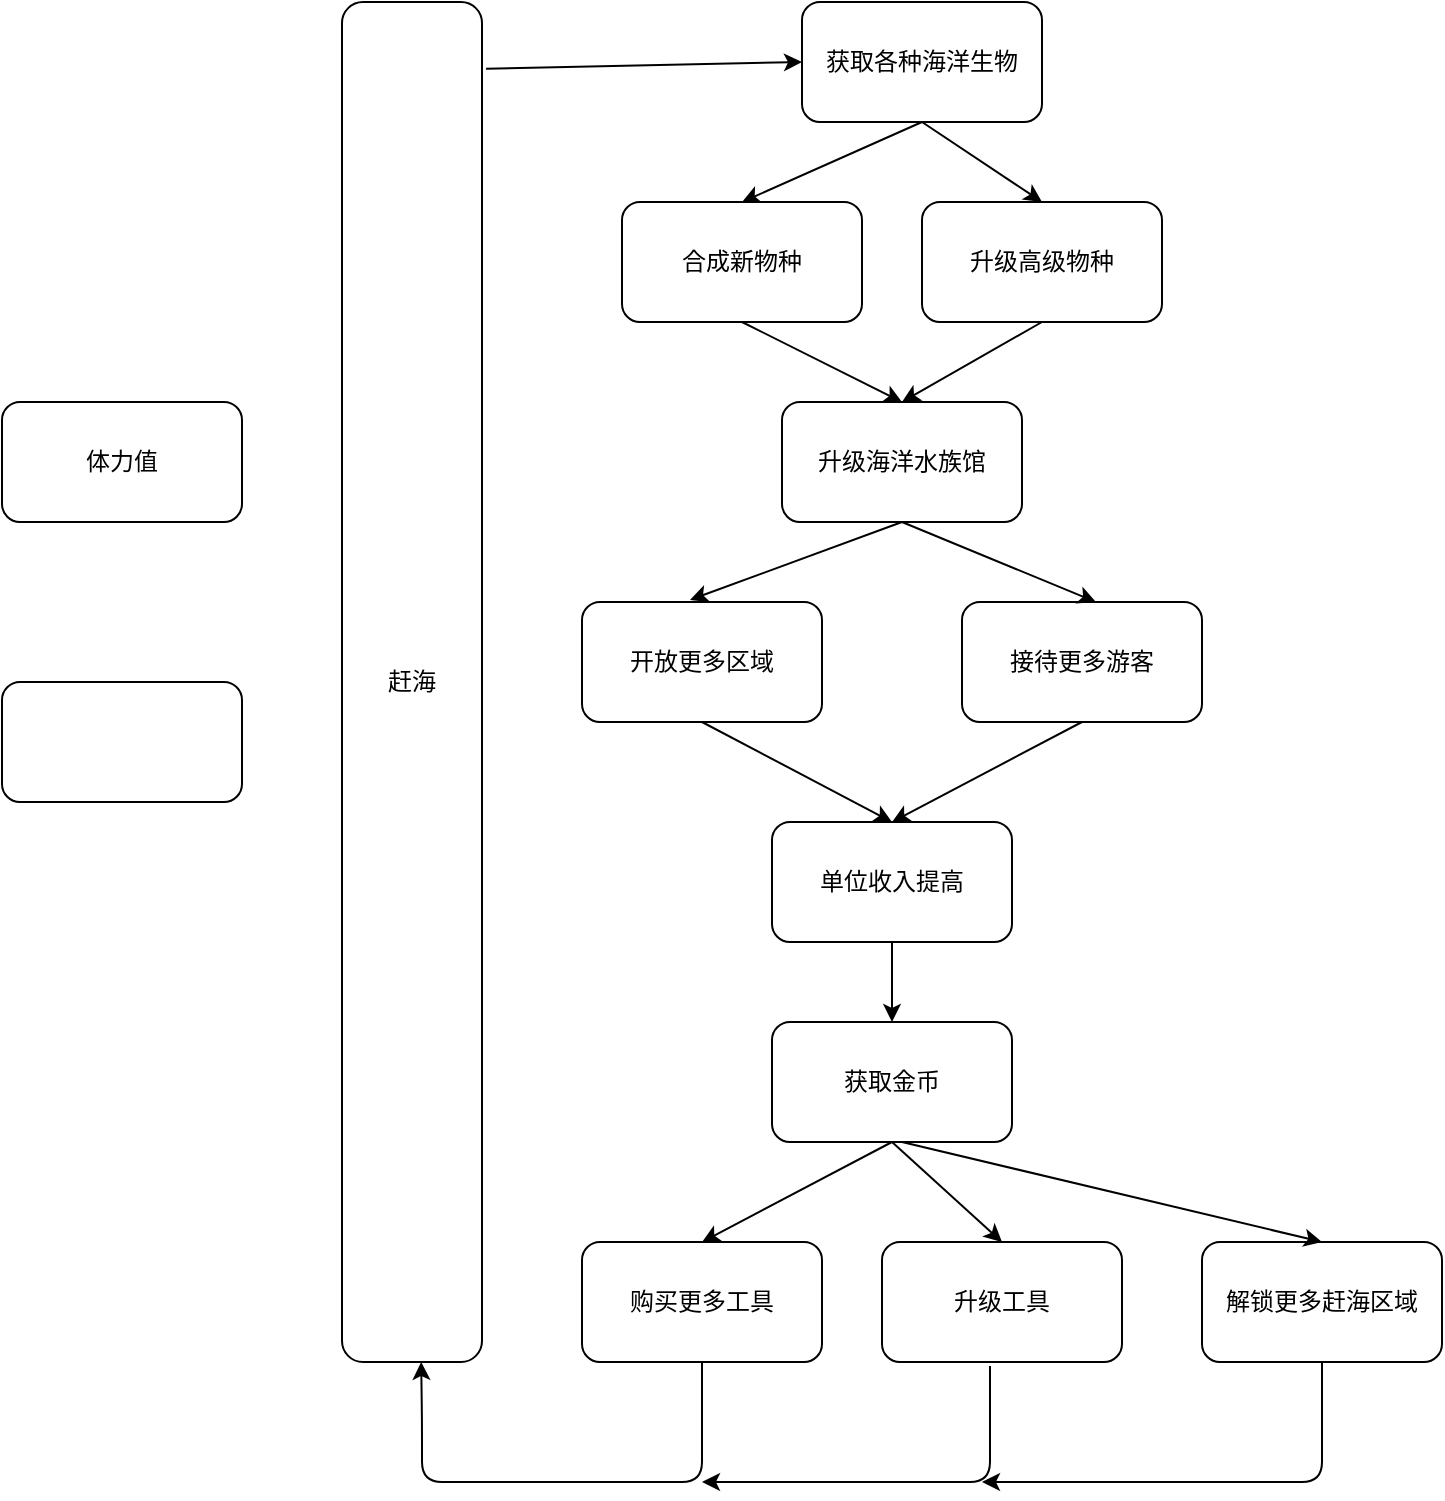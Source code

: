 <mxfile version="13.7.3" type="github">
  <diagram id="iloBVElaY7iQLS_CqcDA" name="第 1 页">
    <mxGraphModel dx="932" dy="523" grid="1" gridSize="10" guides="1" tooltips="1" connect="1" arrows="1" fold="1" page="1" pageScale="1" pageWidth="850" pageHeight="1100" math="0" shadow="0">
      <root>
        <mxCell id="0" />
        <mxCell id="1" parent="0" />
        <mxCell id="ugmz32tfJayoeNNLECNe-1" value="赶海" style="rounded=1;whiteSpace=wrap;html=1;" vertex="1" parent="1">
          <mxGeometry x="210" y="130" width="70" height="680" as="geometry" />
        </mxCell>
        <mxCell id="ugmz32tfJayoeNNLECNe-2" value="" style="endArrow=classic;html=1;exitX=1.029;exitY=0.049;exitDx=0;exitDy=0;exitPerimeter=0;" edge="1" parent="1" source="ugmz32tfJayoeNNLECNe-1">
          <mxGeometry width="50" height="50" relative="1" as="geometry">
            <mxPoint x="300" y="190" as="sourcePoint" />
            <mxPoint x="440" y="160" as="targetPoint" />
          </mxGeometry>
        </mxCell>
        <mxCell id="ugmz32tfJayoeNNLECNe-3" value="获取各种海洋生物" style="rounded=1;whiteSpace=wrap;html=1;" vertex="1" parent="1">
          <mxGeometry x="440" y="130" width="120" height="60" as="geometry" />
        </mxCell>
        <mxCell id="ugmz32tfJayoeNNLECNe-4" value="合成新物种" style="rounded=1;whiteSpace=wrap;html=1;" vertex="1" parent="1">
          <mxGeometry x="350" y="230" width="120" height="60" as="geometry" />
        </mxCell>
        <mxCell id="ugmz32tfJayoeNNLECNe-5" value="升级高级物种" style="rounded=1;whiteSpace=wrap;html=1;" vertex="1" parent="1">
          <mxGeometry x="500" y="230" width="120" height="60" as="geometry" />
        </mxCell>
        <mxCell id="ugmz32tfJayoeNNLECNe-6" value="" style="endArrow=classic;html=1;exitX=0.5;exitY=1;exitDx=0;exitDy=0;entryX=0.5;entryY=0;entryDx=0;entryDy=0;" edge="1" parent="1" source="ugmz32tfJayoeNNLECNe-3" target="ugmz32tfJayoeNNLECNe-4">
          <mxGeometry width="50" height="50" relative="1" as="geometry">
            <mxPoint x="560" y="190" as="sourcePoint" />
            <mxPoint x="610" y="140" as="targetPoint" />
          </mxGeometry>
        </mxCell>
        <mxCell id="ugmz32tfJayoeNNLECNe-7" value="" style="endArrow=classic;html=1;entryX=0.5;entryY=0;entryDx=0;entryDy=0;exitX=0.5;exitY=1;exitDx=0;exitDy=0;" edge="1" parent="1" source="ugmz32tfJayoeNNLECNe-3" target="ugmz32tfJayoeNNLECNe-5">
          <mxGeometry width="50" height="50" relative="1" as="geometry">
            <mxPoint x="560" y="160" as="sourcePoint" />
            <mxPoint x="630" y="250" as="targetPoint" />
          </mxGeometry>
        </mxCell>
        <mxCell id="ugmz32tfJayoeNNLECNe-8" value="升级海洋水族馆" style="rounded=1;whiteSpace=wrap;html=1;" vertex="1" parent="1">
          <mxGeometry x="430" y="330" width="120" height="60" as="geometry" />
        </mxCell>
        <mxCell id="ugmz32tfJayoeNNLECNe-9" value="开放更多区域" style="rounded=1;whiteSpace=wrap;html=1;" vertex="1" parent="1">
          <mxGeometry x="330" y="430" width="120" height="60" as="geometry" />
        </mxCell>
        <mxCell id="ugmz32tfJayoeNNLECNe-10" value="接待更多游客" style="rounded=1;whiteSpace=wrap;html=1;" vertex="1" parent="1">
          <mxGeometry x="520" y="430" width="120" height="60" as="geometry" />
        </mxCell>
        <mxCell id="ugmz32tfJayoeNNLECNe-11" value="单位收入提高" style="rounded=1;whiteSpace=wrap;html=1;" vertex="1" parent="1">
          <mxGeometry x="425" y="540" width="120" height="60" as="geometry" />
        </mxCell>
        <mxCell id="ugmz32tfJayoeNNLECNe-12" value="获取金币" style="rounded=1;whiteSpace=wrap;html=1;" vertex="1" parent="1">
          <mxGeometry x="425" y="640" width="120" height="60" as="geometry" />
        </mxCell>
        <mxCell id="ugmz32tfJayoeNNLECNe-13" value="购买更多工具" style="rounded=1;whiteSpace=wrap;html=1;" vertex="1" parent="1">
          <mxGeometry x="330" y="750" width="120" height="60" as="geometry" />
        </mxCell>
        <mxCell id="ugmz32tfJayoeNNLECNe-14" value="升级工具" style="rounded=1;whiteSpace=wrap;html=1;" vertex="1" parent="1">
          <mxGeometry x="480" y="750" width="120" height="60" as="geometry" />
        </mxCell>
        <mxCell id="ugmz32tfJayoeNNLECNe-15" value="" style="endArrow=classic;html=1;exitX=0.5;exitY=1;exitDx=0;exitDy=0;entryX=0.5;entryY=0;entryDx=0;entryDy=0;" edge="1" parent="1" source="ugmz32tfJayoeNNLECNe-4" target="ugmz32tfJayoeNNLECNe-8">
          <mxGeometry width="50" height="50" relative="1" as="geometry">
            <mxPoint x="270" y="410" as="sourcePoint" />
            <mxPoint x="320" y="360" as="targetPoint" />
          </mxGeometry>
        </mxCell>
        <mxCell id="ugmz32tfJayoeNNLECNe-16" value="" style="endArrow=classic;html=1;exitX=0.5;exitY=1;exitDx=0;exitDy=0;entryX=0.5;entryY=0;entryDx=0;entryDy=0;" edge="1" parent="1" source="ugmz32tfJayoeNNLECNe-5" target="ugmz32tfJayoeNNLECNe-8">
          <mxGeometry width="50" height="50" relative="1" as="geometry">
            <mxPoint x="530" y="340" as="sourcePoint" />
            <mxPoint x="580" y="290" as="targetPoint" />
          </mxGeometry>
        </mxCell>
        <mxCell id="ugmz32tfJayoeNNLECNe-17" value="" style="endArrow=classic;html=1;exitX=0.5;exitY=1;exitDx=0;exitDy=0;entryX=0.45;entryY=-0.017;entryDx=0;entryDy=0;entryPerimeter=0;" edge="1" parent="1" source="ugmz32tfJayoeNNLECNe-8" target="ugmz32tfJayoeNNLECNe-9">
          <mxGeometry width="50" height="50" relative="1" as="geometry">
            <mxPoint x="210" y="440" as="sourcePoint" />
            <mxPoint x="260" y="390" as="targetPoint" />
          </mxGeometry>
        </mxCell>
        <mxCell id="ugmz32tfJayoeNNLECNe-18" value="" style="endArrow=classic;html=1;exitX=0.5;exitY=1;exitDx=0;exitDy=0;entryX=0.558;entryY=0;entryDx=0;entryDy=0;entryPerimeter=0;" edge="1" parent="1" source="ugmz32tfJayoeNNLECNe-8" target="ugmz32tfJayoeNNLECNe-10">
          <mxGeometry width="50" height="50" relative="1" as="geometry">
            <mxPoint x="210" y="500" as="sourcePoint" />
            <mxPoint x="260" y="450" as="targetPoint" />
          </mxGeometry>
        </mxCell>
        <mxCell id="ugmz32tfJayoeNNLECNe-19" value="" style="endArrow=classic;html=1;exitX=0.5;exitY=1;exitDx=0;exitDy=0;entryX=0.5;entryY=0;entryDx=0;entryDy=0;" edge="1" parent="1" source="ugmz32tfJayoeNNLECNe-9" target="ugmz32tfJayoeNNLECNe-11">
          <mxGeometry width="50" height="50" relative="1" as="geometry">
            <mxPoint x="270" y="580" as="sourcePoint" />
            <mxPoint x="320" y="530" as="targetPoint" />
          </mxGeometry>
        </mxCell>
        <mxCell id="ugmz32tfJayoeNNLECNe-20" value="" style="endArrow=classic;html=1;exitX=0.5;exitY=1;exitDx=0;exitDy=0;entryX=0.5;entryY=0;entryDx=0;entryDy=0;" edge="1" parent="1" source="ugmz32tfJayoeNNLECNe-10" target="ugmz32tfJayoeNNLECNe-11">
          <mxGeometry width="50" height="50" relative="1" as="geometry">
            <mxPoint x="300" y="540" as="sourcePoint" />
            <mxPoint x="290" y="510" as="targetPoint" />
          </mxGeometry>
        </mxCell>
        <mxCell id="ugmz32tfJayoeNNLECNe-21" value="" style="endArrow=classic;html=1;exitX=0.5;exitY=1;exitDx=0;exitDy=0;" edge="1" parent="1" source="ugmz32tfJayoeNNLECNe-11" target="ugmz32tfJayoeNNLECNe-12">
          <mxGeometry width="50" height="50" relative="1" as="geometry">
            <mxPoint x="260" y="680" as="sourcePoint" />
            <mxPoint x="310" y="630" as="targetPoint" />
          </mxGeometry>
        </mxCell>
        <mxCell id="ugmz32tfJayoeNNLECNe-22" value="" style="endArrow=classic;html=1;exitX=0.5;exitY=1;exitDx=0;exitDy=0;entryX=0.5;entryY=0;entryDx=0;entryDy=0;" edge="1" parent="1" source="ugmz32tfJayoeNNLECNe-12" target="ugmz32tfJayoeNNLECNe-13">
          <mxGeometry width="50" height="50" relative="1" as="geometry">
            <mxPoint x="220" y="750" as="sourcePoint" />
            <mxPoint x="270" y="700" as="targetPoint" />
          </mxGeometry>
        </mxCell>
        <mxCell id="ugmz32tfJayoeNNLECNe-23" value="" style="endArrow=classic;html=1;exitX=0.5;exitY=1;exitDx=0;exitDy=0;entryX=0.5;entryY=0;entryDx=0;entryDy=0;" edge="1" parent="1" source="ugmz32tfJayoeNNLECNe-12" target="ugmz32tfJayoeNNLECNe-14">
          <mxGeometry width="50" height="50" relative="1" as="geometry">
            <mxPoint x="230" y="810" as="sourcePoint" />
            <mxPoint x="280" y="760" as="targetPoint" />
          </mxGeometry>
        </mxCell>
        <mxCell id="ugmz32tfJayoeNNLECNe-24" value="解锁更多赶海区域" style="rounded=1;whiteSpace=wrap;html=1;" vertex="1" parent="1">
          <mxGeometry x="640" y="750" width="120" height="60" as="geometry" />
        </mxCell>
        <mxCell id="ugmz32tfJayoeNNLECNe-25" value="" style="endArrow=classic;html=1;entryX=0.5;entryY=0;entryDx=0;entryDy=0;" edge="1" parent="1" target="ugmz32tfJayoeNNLECNe-24">
          <mxGeometry width="50" height="50" relative="1" as="geometry">
            <mxPoint x="490" y="700" as="sourcePoint" />
            <mxPoint x="270" y="810" as="targetPoint" />
          </mxGeometry>
        </mxCell>
        <mxCell id="ugmz32tfJayoeNNLECNe-26" value="" style="endArrow=classic;html=1;exitX=0.5;exitY=1;exitDx=0;exitDy=0;" edge="1" parent="1" source="ugmz32tfJayoeNNLECNe-13" target="ugmz32tfJayoeNNLECNe-1">
          <mxGeometry width="50" height="50" relative="1" as="geometry">
            <mxPoint x="310" y="930" as="sourcePoint" />
            <mxPoint x="270" y="340" as="targetPoint" />
            <Array as="points">
              <mxPoint x="390" y="870" />
              <mxPoint x="250" y="870" />
              <mxPoint x="250" y="840" />
            </Array>
          </mxGeometry>
        </mxCell>
        <mxCell id="ugmz32tfJayoeNNLECNe-27" value="" style="endArrow=classic;html=1;exitX=0.45;exitY=1.033;exitDx=0;exitDy=0;exitPerimeter=0;" edge="1" parent="1" source="ugmz32tfJayoeNNLECNe-14">
          <mxGeometry width="50" height="50" relative="1" as="geometry">
            <mxPoint x="495" y="900" as="sourcePoint" />
            <mxPoint x="390" y="870" as="targetPoint" />
            <Array as="points">
              <mxPoint x="534" y="870" />
            </Array>
          </mxGeometry>
        </mxCell>
        <mxCell id="ugmz32tfJayoeNNLECNe-28" value="" style="endArrow=classic;html=1;exitX=0.5;exitY=1;exitDx=0;exitDy=0;" edge="1" parent="1" source="ugmz32tfJayoeNNLECNe-24">
          <mxGeometry width="50" height="50" relative="1" as="geometry">
            <mxPoint x="670" y="900" as="sourcePoint" />
            <mxPoint x="530" y="870" as="targetPoint" />
            <Array as="points">
              <mxPoint x="700" y="870" />
            </Array>
          </mxGeometry>
        </mxCell>
        <mxCell id="ugmz32tfJayoeNNLECNe-29" value="体力值" style="rounded=1;whiteSpace=wrap;html=1;" vertex="1" parent="1">
          <mxGeometry x="40" y="330" width="120" height="60" as="geometry" />
        </mxCell>
        <mxCell id="ugmz32tfJayoeNNLECNe-30" value="" style="rounded=1;whiteSpace=wrap;html=1;" vertex="1" parent="1">
          <mxGeometry x="40" y="470" width="120" height="60" as="geometry" />
        </mxCell>
      </root>
    </mxGraphModel>
  </diagram>
</mxfile>
